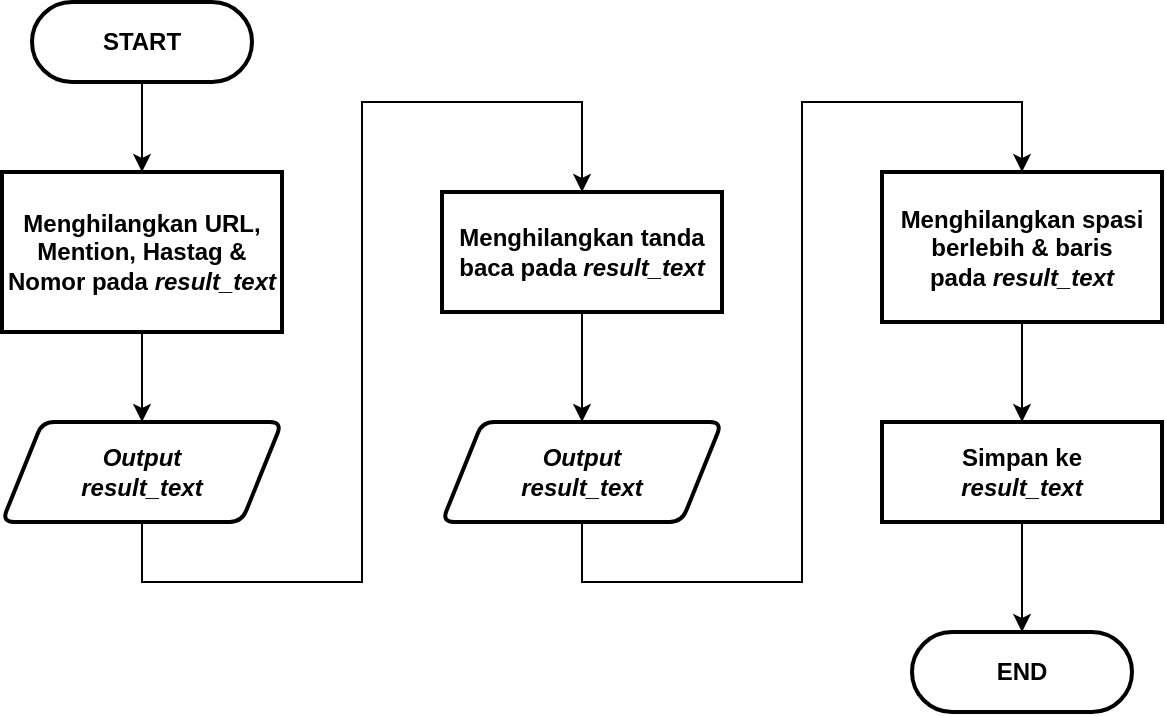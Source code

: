 <mxfile version="14.1.9" type="device"><diagram id="H_fRqtyggIVv_zjI1ywA" name="Page-1"><mxGraphModel dx="1021" dy="500" grid="1" gridSize="10" guides="1" tooltips="1" connect="1" arrows="1" fold="1" page="1" pageScale="1" pageWidth="827" pageHeight="1169" math="0" shadow="0"><root><mxCell id="0"/><mxCell id="1" parent="0"/><mxCell id="nq37NrVnf6S420Zew8mY-68" style="edgeStyle=orthogonalEdgeStyle;rounded=0;orthogonalLoop=1;jettySize=auto;html=1;entryX=0.5;entryY=0;entryDx=0;entryDy=0;entryPerimeter=0;fontSize=12;" parent="1" edge="1"><mxGeometry relative="1" as="geometry"><mxPoint x="100" y="410" as="sourcePoint"/><Array as="points"><mxPoint x="100" y="450"/><mxPoint x="200" y="450"/><mxPoint x="200" y="110"/><mxPoint x="300" y="110"/></Array></mxGeometry></mxCell><mxCell id="ODAMLEJdmm_eWChrQkhK-89" style="edgeStyle=orthogonalEdgeStyle;rounded=0;orthogonalLoop=1;jettySize=auto;html=1;entryX=0.5;entryY=0;entryDx=0;entryDy=0;" edge="1" parent="1" source="ODAMLEJdmm_eWChrQkhK-4" target="ODAMLEJdmm_eWChrQkhK-5"><mxGeometry relative="1" as="geometry"/></mxCell><mxCell id="ODAMLEJdmm_eWChrQkhK-4" value="&lt;b style=&quot;font-size: 12px;&quot;&gt;START&lt;/b&gt;" style="rounded=1;whiteSpace=wrap;html=1;absoluteArcSize=1;arcSize=140;strokeWidth=2;fontSize=12;" vertex="1" parent="1"><mxGeometry x="55" y="50" width="110" height="40" as="geometry"/></mxCell><mxCell id="ODAMLEJdmm_eWChrQkhK-102" style="edgeStyle=orthogonalEdgeStyle;rounded=0;orthogonalLoop=1;jettySize=auto;html=1;entryX=0.5;entryY=0;entryDx=0;entryDy=0;" edge="1" parent="1" source="ODAMLEJdmm_eWChrQkhK-5" target="ODAMLEJdmm_eWChrQkhK-101"><mxGeometry relative="1" as="geometry"/></mxCell><mxCell id="ODAMLEJdmm_eWChrQkhK-5" value="&lt;b style=&quot;font-family: &amp;#34;helvetica&amp;#34;&quot;&gt;Menghilangkan URL, Mention, Hastag &amp;amp; Nomor pada&amp;nbsp;&lt;i&gt;result_text&lt;/i&gt;&lt;/b&gt;" style="rounded=1;whiteSpace=wrap;html=1;absoluteArcSize=1;arcSize=0;strokeWidth=2;fontSize=12;" vertex="1" parent="1"><mxGeometry x="40" y="135" width="140" height="80" as="geometry"/></mxCell><mxCell id="ODAMLEJdmm_eWChrQkhK-113" style="edgeStyle=orthogonalEdgeStyle;rounded=0;orthogonalLoop=1;jettySize=auto;html=1;entryX=0.5;entryY=0;entryDx=0;entryDy=0;" edge="1" parent="1" source="ODAMLEJdmm_eWChrQkhK-93" target="ODAMLEJdmm_eWChrQkhK-95"><mxGeometry relative="1" as="geometry"/></mxCell><mxCell id="ODAMLEJdmm_eWChrQkhK-93" value="&lt;span style=&quot;font-family: &amp;#34;helvetica&amp;#34;&quot;&gt;&lt;b&gt;Simpan ke&lt;br&gt;&lt;i&gt;result_text&lt;/i&gt;&lt;/b&gt;&lt;/span&gt;" style="rounded=1;whiteSpace=wrap;html=1;absoluteArcSize=1;arcSize=0;strokeWidth=2;fontSize=12;" vertex="1" parent="1"><mxGeometry x="480" y="260" width="140" height="50" as="geometry"/></mxCell><mxCell id="ODAMLEJdmm_eWChrQkhK-95" value="&lt;b&gt;END&lt;/b&gt;" style="rounded=1;whiteSpace=wrap;html=1;absoluteArcSize=1;arcSize=140;strokeWidth=2;fontSize=12;" vertex="1" parent="1"><mxGeometry x="495" y="365.0" width="110" height="40" as="geometry"/></mxCell><mxCell id="ODAMLEJdmm_eWChrQkhK-105" style="edgeStyle=orthogonalEdgeStyle;rounded=0;orthogonalLoop=1;jettySize=auto;html=1;entryX=0.5;entryY=0;entryDx=0;entryDy=0;" edge="1" parent="1" source="ODAMLEJdmm_eWChrQkhK-100" target="ODAMLEJdmm_eWChrQkhK-104"><mxGeometry relative="1" as="geometry"/></mxCell><mxCell id="ODAMLEJdmm_eWChrQkhK-100" value="&lt;b style=&quot;font-family: &amp;#34;helvetica&amp;#34;&quot;&gt;Menghilangkan tanda baca pada&amp;nbsp;&lt;i&gt;result_text&lt;/i&gt;&lt;/b&gt;" style="rounded=1;whiteSpace=wrap;html=1;absoluteArcSize=1;arcSize=0;strokeWidth=2;fontSize=12;" vertex="1" parent="1"><mxGeometry x="260" y="145" width="140" height="60" as="geometry"/></mxCell><mxCell id="ODAMLEJdmm_eWChrQkhK-103" style="edgeStyle=orthogonalEdgeStyle;rounded=0;orthogonalLoop=1;jettySize=auto;html=1;entryX=0.5;entryY=0;entryDx=0;entryDy=0;" edge="1" parent="1" source="ODAMLEJdmm_eWChrQkhK-101" target="ODAMLEJdmm_eWChrQkhK-100"><mxGeometry relative="1" as="geometry"><Array as="points"><mxPoint x="110" y="340"/><mxPoint x="220" y="340"/><mxPoint x="220" y="100"/><mxPoint x="330" y="100"/></Array></mxGeometry></mxCell><mxCell id="ODAMLEJdmm_eWChrQkhK-101" value="&lt;i&gt;Output &lt;br&gt;result_text&lt;br&gt;&lt;/i&gt;" style="shape=parallelogram;html=1;strokeWidth=2;perimeter=parallelogramPerimeter;whiteSpace=wrap;rounded=1;arcSize=12;size=0.144;fontSize=12;fontStyle=1" vertex="1" parent="1"><mxGeometry x="40" y="260" width="140" height="50" as="geometry"/></mxCell><mxCell id="ODAMLEJdmm_eWChrQkhK-108" style="edgeStyle=orthogonalEdgeStyle;rounded=0;orthogonalLoop=1;jettySize=auto;html=1;entryX=0.5;entryY=0;entryDx=0;entryDy=0;" edge="1" parent="1" source="ODAMLEJdmm_eWChrQkhK-104" target="ODAMLEJdmm_eWChrQkhK-106"><mxGeometry relative="1" as="geometry"><Array as="points"><mxPoint x="330" y="340"/><mxPoint x="440" y="340"/><mxPoint x="440" y="100"/><mxPoint x="550" y="100"/></Array></mxGeometry></mxCell><mxCell id="ODAMLEJdmm_eWChrQkhK-104" value="&lt;i&gt;Output &lt;br&gt;result_text&lt;br&gt;&lt;/i&gt;" style="shape=parallelogram;html=1;strokeWidth=2;perimeter=parallelogramPerimeter;whiteSpace=wrap;rounded=1;arcSize=12;size=0.144;fontSize=12;fontStyle=1" vertex="1" parent="1"><mxGeometry x="260" y="260" width="140" height="50" as="geometry"/></mxCell><mxCell id="ODAMLEJdmm_eWChrQkhK-110" style="edgeStyle=orthogonalEdgeStyle;rounded=0;orthogonalLoop=1;jettySize=auto;html=1;entryX=0.5;entryY=0;entryDx=0;entryDy=0;" edge="1" parent="1" source="ODAMLEJdmm_eWChrQkhK-106"><mxGeometry relative="1" as="geometry"><mxPoint x="550" y="260" as="targetPoint"/></mxGeometry></mxCell><mxCell id="ODAMLEJdmm_eWChrQkhK-106" value="&lt;b style=&quot;font-family: &amp;#34;helvetica&amp;#34;&quot;&gt;Menghilangkan spasi berlebih &amp;amp; baris pada&amp;nbsp;&lt;i&gt;result_text&lt;/i&gt;&lt;/b&gt;" style="rounded=1;whiteSpace=wrap;html=1;absoluteArcSize=1;arcSize=0;strokeWidth=2;fontSize=12;" vertex="1" parent="1"><mxGeometry x="480" y="135" width="140" height="75" as="geometry"/></mxCell></root></mxGraphModel></diagram></mxfile>
